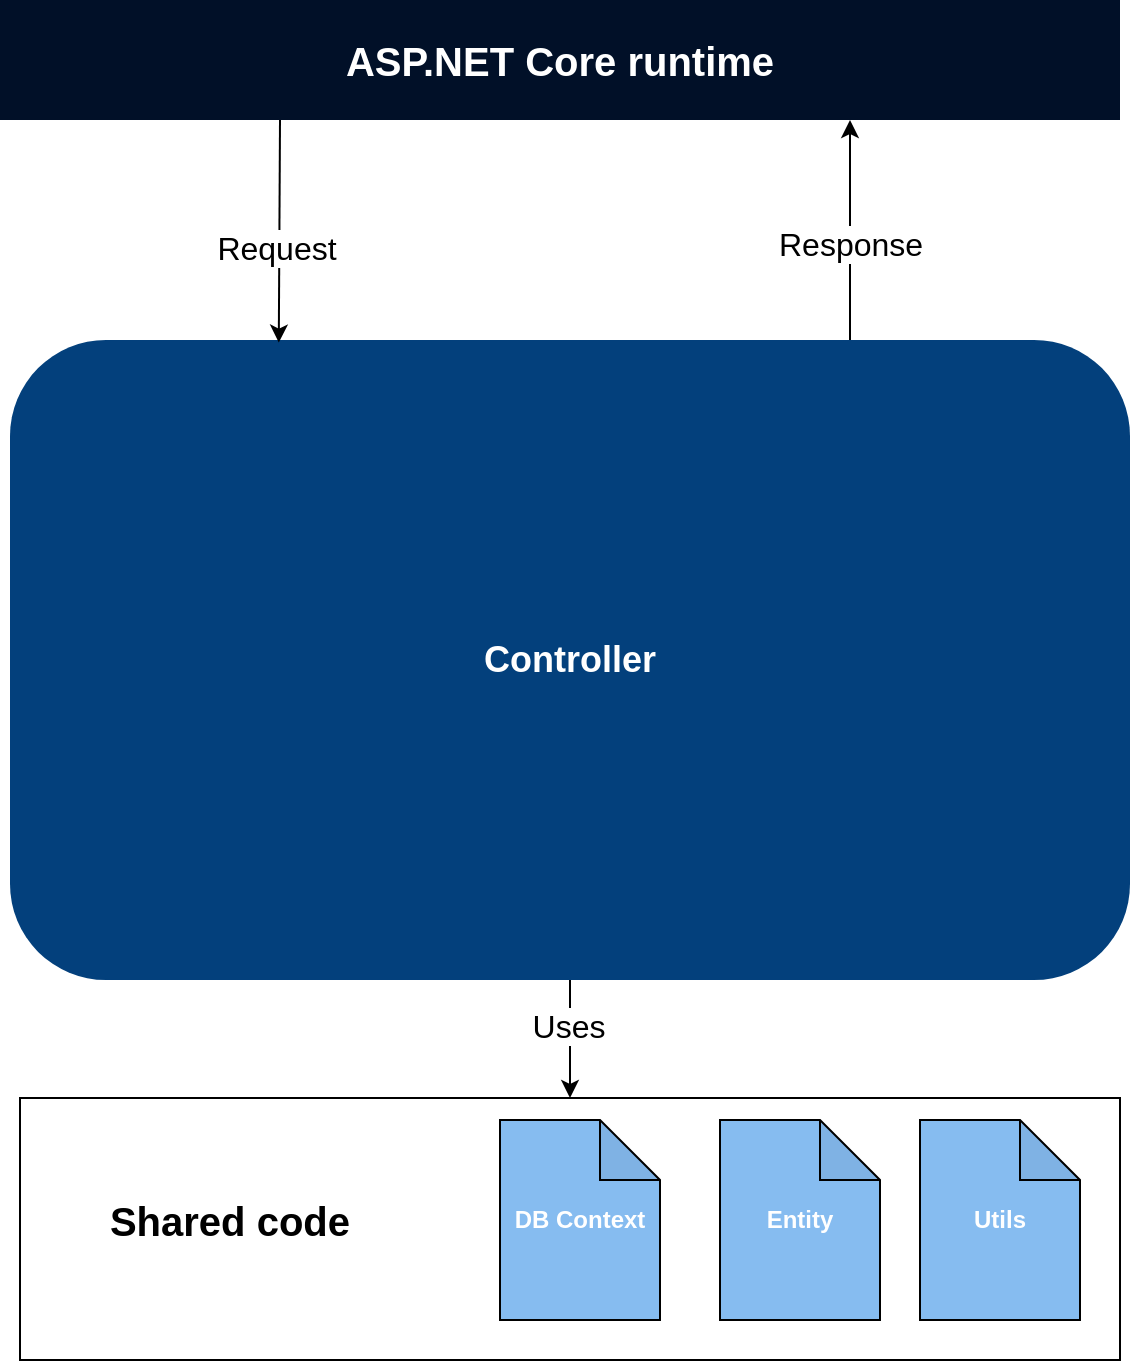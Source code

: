 <mxfile version="10.5.4" type="device"><diagram id="SPbmboa2lGsHtwSohen9" name="Page-1"><mxGraphModel dx="1245" dy="951" grid="1" gridSize="10" guides="1" tooltips="1" connect="1" arrows="1" fold="1" page="1" pageScale="1" pageWidth="850" pageHeight="1100" math="0" shadow="0"><root><mxCell id="0"/><mxCell id="1" parent="0"/><mxCell id="F6CG9NfkkxcMhHKaGoIE-8" value="" style="rounded=0;whiteSpace=wrap;html=1;fontSize=14;fillColor=none;" vertex="1" parent="1"><mxGeometry x="150" y="549" width="550" height="131" as="geometry"/></mxCell><mxCell id="TCXgXdcIJDlWhDJRZgGS-1" value="&lt;font style=&quot;font-size: 20px&quot;&gt;ASP.NET Core runtime&lt;/font&gt;" style="rounded=0;whiteSpace=wrap;html=1;fillColor=#011028;fontColor=#FFFFFF;fontStyle=1;strokeColor=none;" parent="1" vertex="1"><mxGeometry x="140" width="560" height="60" as="geometry"/></mxCell><mxCell id="F6CG9NfkkxcMhHKaGoIE-10" style="edgeStyle=orthogonalEdgeStyle;rounded=0;orthogonalLoop=1;jettySize=auto;html=1;entryX=0.5;entryY=0;entryDx=0;entryDy=0;fontSize=20;" edge="1" parent="1" source="TCXgXdcIJDlWhDJRZgGS-2" target="F6CG9NfkkxcMhHKaGoIE-8"><mxGeometry relative="1" as="geometry"/></mxCell><mxCell id="F6CG9NfkkxcMhHKaGoIE-11" value="Uses" style="text;html=1;resizable=0;points=[];align=center;verticalAlign=middle;labelBackgroundColor=#ffffff;fontSize=16;" vertex="1" connectable="0" parent="F6CG9NfkkxcMhHKaGoIE-10"><mxGeometry x="0.01" y="-7" relative="1" as="geometry"><mxPoint x="6" y="-7" as="offset"/></mxGeometry></mxCell><mxCell id="TCXgXdcIJDlWhDJRZgGS-2" value="&lt;span style=&quot;font-size: 18px&quot;&gt;Controller&lt;/span&gt;&lt;br&gt;" style="rounded=1;whiteSpace=wrap;html=1;fillColor=#03407C;fontStyle=1;fontColor=#FFFFFF;strokeColor=none;" parent="1" vertex="1"><mxGeometry x="145" y="170" width="560" height="320" as="geometry"/></mxCell><mxCell id="TCXgXdcIJDlWhDJRZgGS-3" value="DB Context&lt;br&gt;" style="shape=note;whiteSpace=wrap;html=1;backgroundOutline=1;darkOpacity=0.05;fillColor=#86BCF0;fontStyle=1;fontColor=#FFFFFF;" parent="1" vertex="1"><mxGeometry x="390" y="560" width="80" height="100" as="geometry"/></mxCell><mxCell id="TCXgXdcIJDlWhDJRZgGS-4" value="Entity&lt;br&gt;" style="shape=note;whiteSpace=wrap;html=1;backgroundOutline=1;darkOpacity=0.05;fillColor=#86BCF0;fontStyle=1;fontColor=#FFFFFF;" parent="1" vertex="1"><mxGeometry x="500" y="560" width="80" height="100" as="geometry"/></mxCell><mxCell id="TCXgXdcIJDlWhDJRZgGS-5" value="Utils" style="shape=note;whiteSpace=wrap;html=1;backgroundOutline=1;darkOpacity=0.05;fillColor=#86BCF0;fontStyle=1;fontColor=#FFFFFF;" parent="1" vertex="1"><mxGeometry x="600" y="560" width="80" height="100" as="geometry"/></mxCell><mxCell id="F6CG9NfkkxcMhHKaGoIE-1" value="" style="endArrow=classic;html=1;exitX=0.25;exitY=1;exitDx=0;exitDy=0;entryX=0.24;entryY=0.004;entryDx=0;entryDy=0;entryPerimeter=0;" edge="1" parent="1" source="TCXgXdcIJDlWhDJRZgGS-1" target="TCXgXdcIJDlWhDJRZgGS-2"><mxGeometry width="50" height="50" relative="1" as="geometry"><mxPoint x="220" y="150" as="sourcePoint"/><mxPoint x="270" y="100" as="targetPoint"/></mxGeometry></mxCell><mxCell id="F6CG9NfkkxcMhHKaGoIE-6" value="&lt;font style=&quot;font-size: 16px;&quot;&gt;Request&lt;/font&gt;" style="text;html=1;resizable=0;points=[];align=center;verticalAlign=middle;labelBackgroundColor=#ffffff;fontSize=16;" vertex="1" connectable="0" parent="F6CG9NfkkxcMhHKaGoIE-1"><mxGeometry x="0.141" y="-2" relative="1" as="geometry"><mxPoint as="offset"/></mxGeometry></mxCell><mxCell id="F6CG9NfkkxcMhHKaGoIE-2" value="" style="endArrow=classic;html=1;exitX=0.75;exitY=0;exitDx=0;exitDy=0;" edge="1" parent="1" source="TCXgXdcIJDlWhDJRZgGS-2"><mxGeometry width="50" height="50" relative="1" as="geometry"><mxPoint x="600" y="250" as="sourcePoint"/><mxPoint x="565" y="60" as="targetPoint"/></mxGeometry></mxCell><mxCell id="F6CG9NfkkxcMhHKaGoIE-5" value="Response" style="text;html=1;resizable=0;points=[];align=center;verticalAlign=middle;labelBackgroundColor=#ffffff;fontSize=16;" vertex="1" connectable="0" parent="F6CG9NfkkxcMhHKaGoIE-2"><mxGeometry x="-0.309" relative="1" as="geometry"><mxPoint y="-10" as="offset"/></mxGeometry></mxCell><mxCell id="F6CG9NfkkxcMhHKaGoIE-9" value="Shared code" style="text;html=1;strokeColor=none;fillColor=none;align=center;verticalAlign=middle;whiteSpace=wrap;rounded=0;fontSize=20;fontStyle=1" vertex="1" parent="1"><mxGeometry x="170" y="600" width="170" height="20" as="geometry"/></mxCell></root></mxGraphModel></diagram></mxfile>